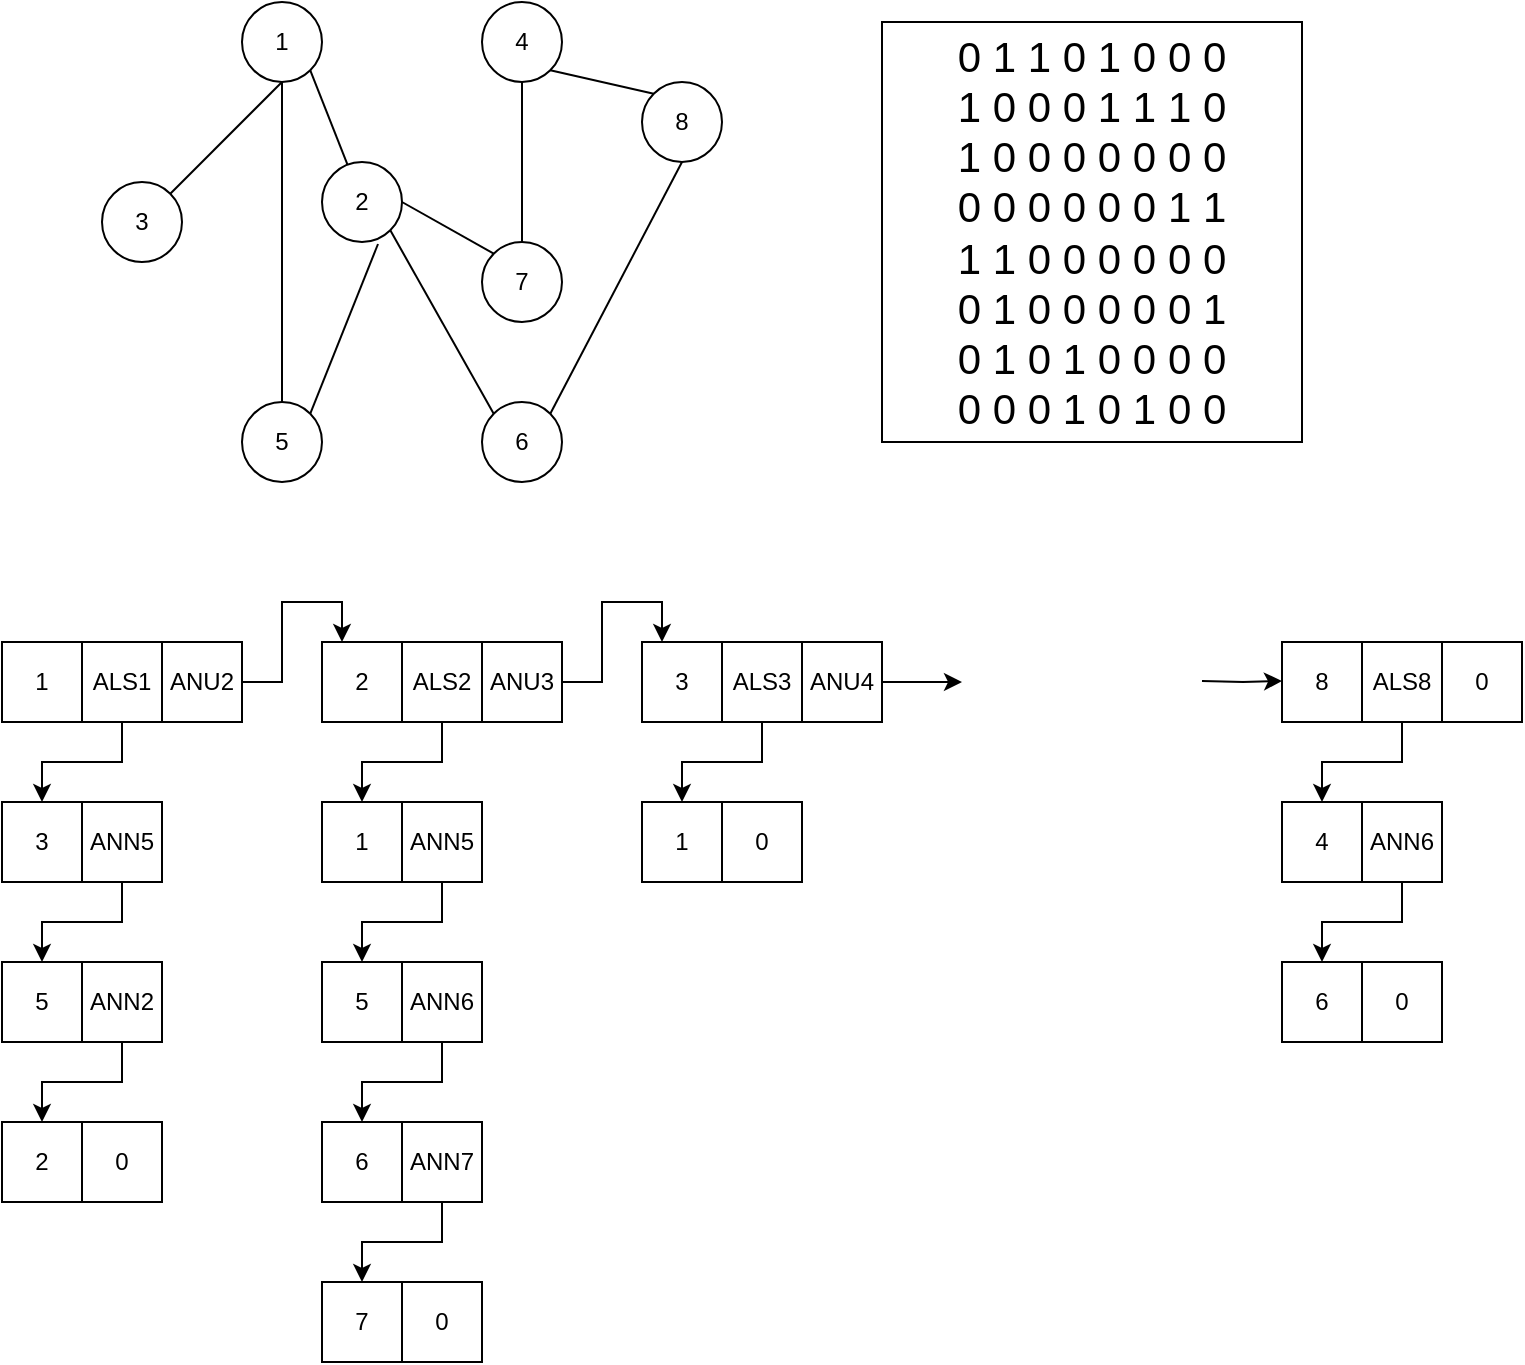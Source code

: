 <mxfile version="14.7.2" type="device"><diagram id="DfUvz8OoIUbeTJqFWZLs" name="Page-1"><mxGraphModel dx="1102" dy="614" grid="1" gridSize="10" guides="1" tooltips="1" connect="1" arrows="1" fold="1" page="1" pageScale="1" pageWidth="850" pageHeight="1100" math="0" shadow="0"><root><mxCell id="0"/><mxCell id="1" parent="0"/><mxCell id="ih_4wtTCLsVxmKQ2RBKK-1" value="1" style="ellipse;whiteSpace=wrap;html=1;aspect=fixed;" vertex="1" parent="1"><mxGeometry x="160" y="80" width="40" height="40" as="geometry"/></mxCell><mxCell id="ih_4wtTCLsVxmKQ2RBKK-2" value="3" style="ellipse;whiteSpace=wrap;html=1;aspect=fixed;" vertex="1" parent="1"><mxGeometry x="90" y="170" width="40" height="40" as="geometry"/></mxCell><mxCell id="ih_4wtTCLsVxmKQ2RBKK-3" value="2" style="ellipse;whiteSpace=wrap;html=1;aspect=fixed;" vertex="1" parent="1"><mxGeometry x="200" y="160" width="40" height="40" as="geometry"/></mxCell><mxCell id="ih_4wtTCLsVxmKQ2RBKK-4" value="5" style="ellipse;whiteSpace=wrap;html=1;aspect=fixed;" vertex="1" parent="1"><mxGeometry x="160" y="280" width="40" height="40" as="geometry"/></mxCell><mxCell id="ih_4wtTCLsVxmKQ2RBKK-5" value="4" style="ellipse;whiteSpace=wrap;html=1;aspect=fixed;" vertex="1" parent="1"><mxGeometry x="280" y="80" width="40" height="40" as="geometry"/></mxCell><mxCell id="ih_4wtTCLsVxmKQ2RBKK-6" value="7" style="ellipse;whiteSpace=wrap;html=1;aspect=fixed;" vertex="1" parent="1"><mxGeometry x="280" y="200" width="40" height="40" as="geometry"/></mxCell><mxCell id="ih_4wtTCLsVxmKQ2RBKK-7" value="6" style="ellipse;whiteSpace=wrap;html=1;aspect=fixed;" vertex="1" parent="1"><mxGeometry x="280" y="280" width="40" height="40" as="geometry"/></mxCell><mxCell id="ih_4wtTCLsVxmKQ2RBKK-8" value="8" style="ellipse;whiteSpace=wrap;html=1;aspect=fixed;" vertex="1" parent="1"><mxGeometry x="360" y="120" width="40" height="40" as="geometry"/></mxCell><mxCell id="ih_4wtTCLsVxmKQ2RBKK-9" value="" style="endArrow=none;html=1;entryX=1;entryY=1;entryDx=0;entryDy=0;" edge="1" parent="1" source="ih_4wtTCLsVxmKQ2RBKK-3" target="ih_4wtTCLsVxmKQ2RBKK-1"><mxGeometry width="50" height="50" relative="1" as="geometry"><mxPoint x="400" y="340" as="sourcePoint"/><mxPoint x="450" y="290" as="targetPoint"/></mxGeometry></mxCell><mxCell id="ih_4wtTCLsVxmKQ2RBKK-10" value="" style="endArrow=none;html=1;entryX=0.5;entryY=1;entryDx=0;entryDy=0;exitX=1;exitY=0;exitDx=0;exitDy=0;" edge="1" parent="1" source="ih_4wtTCLsVxmKQ2RBKK-2" target="ih_4wtTCLsVxmKQ2RBKK-1"><mxGeometry width="50" height="50" relative="1" as="geometry"><mxPoint x="222.82" y="171.333" as="sourcePoint"/><mxPoint x="204.142" y="124.142" as="targetPoint"/></mxGeometry></mxCell><mxCell id="ih_4wtTCLsVxmKQ2RBKK-11" value="" style="endArrow=none;html=1;entryX=0.5;entryY=1;entryDx=0;entryDy=0;exitX=0.5;exitY=0;exitDx=0;exitDy=0;" edge="1" parent="1" source="ih_4wtTCLsVxmKQ2RBKK-4" target="ih_4wtTCLsVxmKQ2RBKK-1"><mxGeometry width="50" height="50" relative="1" as="geometry"><mxPoint x="232.82" y="181.333" as="sourcePoint"/><mxPoint x="214.142" y="134.142" as="targetPoint"/></mxGeometry></mxCell><mxCell id="ih_4wtTCLsVxmKQ2RBKK-12" value="" style="endArrow=none;html=1;entryX=0.7;entryY=1.025;entryDx=0;entryDy=0;entryPerimeter=0;exitX=1;exitY=0;exitDx=0;exitDy=0;" edge="1" parent="1" source="ih_4wtTCLsVxmKQ2RBKK-4" target="ih_4wtTCLsVxmKQ2RBKK-3"><mxGeometry width="50" height="50" relative="1" as="geometry"><mxPoint x="242.82" y="191.333" as="sourcePoint"/><mxPoint x="224.142" y="144.142" as="targetPoint"/></mxGeometry></mxCell><mxCell id="ih_4wtTCLsVxmKQ2RBKK-13" value="" style="endArrow=none;html=1;entryX=1;entryY=0.5;entryDx=0;entryDy=0;exitX=0;exitY=0;exitDx=0;exitDy=0;" edge="1" parent="1" source="ih_4wtTCLsVxmKQ2RBKK-6" target="ih_4wtTCLsVxmKQ2RBKK-3"><mxGeometry width="50" height="50" relative="1" as="geometry"><mxPoint x="252.82" y="201.333" as="sourcePoint"/><mxPoint x="234.142" y="154.142" as="targetPoint"/></mxGeometry></mxCell><mxCell id="ih_4wtTCLsVxmKQ2RBKK-14" value="" style="endArrow=none;html=1;entryX=1;entryY=1;entryDx=0;entryDy=0;exitX=0;exitY=0;exitDx=0;exitDy=0;" edge="1" parent="1" source="ih_4wtTCLsVxmKQ2RBKK-7" target="ih_4wtTCLsVxmKQ2RBKK-3"><mxGeometry width="50" height="50" relative="1" as="geometry"><mxPoint x="262.82" y="211.333" as="sourcePoint"/><mxPoint x="244.142" y="164.142" as="targetPoint"/></mxGeometry></mxCell><mxCell id="ih_4wtTCLsVxmKQ2RBKK-15" value="" style="endArrow=none;html=1;entryX=0.5;entryY=1;entryDx=0;entryDy=0;exitX=0.5;exitY=0;exitDx=0;exitDy=0;" edge="1" parent="1" source="ih_4wtTCLsVxmKQ2RBKK-6" target="ih_4wtTCLsVxmKQ2RBKK-5"><mxGeometry width="50" height="50" relative="1" as="geometry"><mxPoint x="272.82" y="221.333" as="sourcePoint"/><mxPoint x="254.142" y="174.142" as="targetPoint"/></mxGeometry></mxCell><mxCell id="ih_4wtTCLsVxmKQ2RBKK-16" value="" style="endArrow=none;html=1;entryX=1;entryY=1;entryDx=0;entryDy=0;exitX=0;exitY=0;exitDx=0;exitDy=0;" edge="1" parent="1" source="ih_4wtTCLsVxmKQ2RBKK-8" target="ih_4wtTCLsVxmKQ2RBKK-5"><mxGeometry width="50" height="50" relative="1" as="geometry"><mxPoint x="282.82" y="231.333" as="sourcePoint"/><mxPoint x="264.142" y="184.142" as="targetPoint"/></mxGeometry></mxCell><mxCell id="ih_4wtTCLsVxmKQ2RBKK-17" value="" style="endArrow=none;html=1;entryX=0.5;entryY=1;entryDx=0;entryDy=0;exitX=1;exitY=0;exitDx=0;exitDy=0;" edge="1" parent="1" source="ih_4wtTCLsVxmKQ2RBKK-7" target="ih_4wtTCLsVxmKQ2RBKK-8"><mxGeometry width="50" height="50" relative="1" as="geometry"><mxPoint x="292.82" y="241.333" as="sourcePoint"/><mxPoint x="274.142" y="194.142" as="targetPoint"/></mxGeometry></mxCell><mxCell id="ih_4wtTCLsVxmKQ2RBKK-18" value="&lt;font style=&quot;font-size: 21px&quot;&gt;0 1 1 0 1 0 0 0&lt;br&gt;1 0 0 0 1 1 1 0&lt;br&gt;1 0 0 0 0 0 0 0&lt;br&gt;0 0 0 0 0 0 1 1&lt;br&gt;1 1 0 0 0 0 0 0&lt;br&gt;0 1 0 0 0 0 0 1&lt;br&gt;0 1 0 1 0 0 0 0&lt;br&gt;0 0 0 1 0 1 0 0&lt;br&gt;&lt;/font&gt;" style="whiteSpace=wrap;html=1;aspect=fixed;" vertex="1" parent="1"><mxGeometry x="480" y="90" width="210" height="210" as="geometry"/></mxCell><mxCell id="ih_4wtTCLsVxmKQ2RBKK-19" value="1" style="whiteSpace=wrap;html=1;aspect=fixed;" vertex="1" parent="1"><mxGeometry x="40" y="400" width="40" height="40" as="geometry"/></mxCell><mxCell id="ih_4wtTCLsVxmKQ2RBKK-41" style="edgeStyle=orthogonalEdgeStyle;rounded=0;orthogonalLoop=1;jettySize=auto;html=1;exitX=0.5;exitY=1;exitDx=0;exitDy=0;entryX=0.5;entryY=0;entryDx=0;entryDy=0;" edge="1" parent="1" source="ih_4wtTCLsVxmKQ2RBKK-20" target="ih_4wtTCLsVxmKQ2RBKK-35"><mxGeometry relative="1" as="geometry"/></mxCell><mxCell id="ih_4wtTCLsVxmKQ2RBKK-20" value="ALS1" style="whiteSpace=wrap;html=1;aspect=fixed;" vertex="1" parent="1"><mxGeometry x="80" y="400" width="40" height="40" as="geometry"/></mxCell><mxCell id="ih_4wtTCLsVxmKQ2RBKK-31" style="edgeStyle=orthogonalEdgeStyle;rounded=0;orthogonalLoop=1;jettySize=auto;html=1;entryX=0.25;entryY=0;entryDx=0;entryDy=0;" edge="1" parent="1" source="ih_4wtTCLsVxmKQ2RBKK-21" target="ih_4wtTCLsVxmKQ2RBKK-22"><mxGeometry relative="1" as="geometry"/></mxCell><mxCell id="ih_4wtTCLsVxmKQ2RBKK-21" value="ANU2" style="whiteSpace=wrap;html=1;aspect=fixed;" vertex="1" parent="1"><mxGeometry x="120" y="400" width="40" height="40" as="geometry"/></mxCell><mxCell id="ih_4wtTCLsVxmKQ2RBKK-22" value="2" style="whiteSpace=wrap;html=1;aspect=fixed;" vertex="1" parent="1"><mxGeometry x="200" y="400" width="40" height="40" as="geometry"/></mxCell><mxCell id="ih_4wtTCLsVxmKQ2RBKK-54" style="edgeStyle=orthogonalEdgeStyle;rounded=0;orthogonalLoop=1;jettySize=auto;html=1;exitX=0.5;exitY=1;exitDx=0;exitDy=0;entryX=0.5;entryY=0;entryDx=0;entryDy=0;" edge="1" parent="1" source="ih_4wtTCLsVxmKQ2RBKK-23" target="ih_4wtTCLsVxmKQ2RBKK-44"><mxGeometry relative="1" as="geometry"/></mxCell><mxCell id="ih_4wtTCLsVxmKQ2RBKK-23" value="ALS2" style="whiteSpace=wrap;html=1;aspect=fixed;" vertex="1" parent="1"><mxGeometry x="240" y="400" width="40" height="40" as="geometry"/></mxCell><mxCell id="ih_4wtTCLsVxmKQ2RBKK-32" style="edgeStyle=orthogonalEdgeStyle;rounded=0;orthogonalLoop=1;jettySize=auto;html=1;entryX=0.25;entryY=0;entryDx=0;entryDy=0;" edge="1" parent="1" source="ih_4wtTCLsVxmKQ2RBKK-24" target="ih_4wtTCLsVxmKQ2RBKK-25"><mxGeometry relative="1" as="geometry"/></mxCell><mxCell id="ih_4wtTCLsVxmKQ2RBKK-24" value="ANU3" style="whiteSpace=wrap;html=1;aspect=fixed;" vertex="1" parent="1"><mxGeometry x="280" y="400" width="40" height="40" as="geometry"/></mxCell><mxCell id="ih_4wtTCLsVxmKQ2RBKK-25" value="3" style="whiteSpace=wrap;html=1;aspect=fixed;" vertex="1" parent="1"><mxGeometry x="360" y="400" width="40" height="40" as="geometry"/></mxCell><mxCell id="ih_4wtTCLsVxmKQ2RBKK-59" style="edgeStyle=orthogonalEdgeStyle;rounded=0;orthogonalLoop=1;jettySize=auto;html=1;exitX=0.5;exitY=1;exitDx=0;exitDy=0;entryX=0.5;entryY=0;entryDx=0;entryDy=0;" edge="1" parent="1" source="ih_4wtTCLsVxmKQ2RBKK-26" target="ih_4wtTCLsVxmKQ2RBKK-57"><mxGeometry relative="1" as="geometry"/></mxCell><mxCell id="ih_4wtTCLsVxmKQ2RBKK-26" value="ALS3" style="whiteSpace=wrap;html=1;aspect=fixed;" vertex="1" parent="1"><mxGeometry x="400" y="400" width="40" height="40" as="geometry"/></mxCell><mxCell id="ih_4wtTCLsVxmKQ2RBKK-33" style="edgeStyle=orthogonalEdgeStyle;rounded=0;orthogonalLoop=1;jettySize=auto;html=1;" edge="1" parent="1" source="ih_4wtTCLsVxmKQ2RBKK-27"><mxGeometry relative="1" as="geometry"><mxPoint x="520" y="420" as="targetPoint"/></mxGeometry></mxCell><mxCell id="ih_4wtTCLsVxmKQ2RBKK-27" value="ANU4" style="whiteSpace=wrap;html=1;aspect=fixed;" vertex="1" parent="1"><mxGeometry x="440" y="400" width="40" height="40" as="geometry"/></mxCell><mxCell id="ih_4wtTCLsVxmKQ2RBKK-28" value="8" style="whiteSpace=wrap;html=1;aspect=fixed;" vertex="1" parent="1"><mxGeometry x="680" y="400" width="40" height="40" as="geometry"/></mxCell><mxCell id="ih_4wtTCLsVxmKQ2RBKK-65" style="edgeStyle=orthogonalEdgeStyle;rounded=0;orthogonalLoop=1;jettySize=auto;html=1;exitX=0.5;exitY=1;exitDx=0;exitDy=0;entryX=0.5;entryY=0;entryDx=0;entryDy=0;" edge="1" parent="1" source="ih_4wtTCLsVxmKQ2RBKK-29" target="ih_4wtTCLsVxmKQ2RBKK-60"><mxGeometry relative="1" as="geometry"/></mxCell><mxCell id="ih_4wtTCLsVxmKQ2RBKK-29" value="ALS8" style="whiteSpace=wrap;html=1;aspect=fixed;" vertex="1" parent="1"><mxGeometry x="720" y="400" width="40" height="40" as="geometry"/></mxCell><mxCell id="ih_4wtTCLsVxmKQ2RBKK-30" value="0" style="whiteSpace=wrap;html=1;aspect=fixed;" vertex="1" parent="1"><mxGeometry x="760" y="400" width="40" height="40" as="geometry"/></mxCell><mxCell id="ih_4wtTCLsVxmKQ2RBKK-34" style="edgeStyle=orthogonalEdgeStyle;rounded=0;orthogonalLoop=1;jettySize=auto;html=1;" edge="1" parent="1"><mxGeometry relative="1" as="geometry"><mxPoint x="680" y="419.5" as="targetPoint"/><mxPoint x="640" y="419.5" as="sourcePoint"/></mxGeometry></mxCell><mxCell id="ih_4wtTCLsVxmKQ2RBKK-35" value="3" style="whiteSpace=wrap;html=1;aspect=fixed;" vertex="1" parent="1"><mxGeometry x="40" y="480" width="40" height="40" as="geometry"/></mxCell><mxCell id="ih_4wtTCLsVxmKQ2RBKK-42" style="edgeStyle=orthogonalEdgeStyle;rounded=0;orthogonalLoop=1;jettySize=auto;html=1;exitX=0.5;exitY=1;exitDx=0;exitDy=0;entryX=0.5;entryY=0;entryDx=0;entryDy=0;" edge="1" parent="1" source="ih_4wtTCLsVxmKQ2RBKK-36" target="ih_4wtTCLsVxmKQ2RBKK-37"><mxGeometry relative="1" as="geometry"/></mxCell><mxCell id="ih_4wtTCLsVxmKQ2RBKK-36" value="ANN5" style="whiteSpace=wrap;html=1;aspect=fixed;" vertex="1" parent="1"><mxGeometry x="80" y="480" width="40" height="40" as="geometry"/></mxCell><mxCell id="ih_4wtTCLsVxmKQ2RBKK-37" value="5" style="whiteSpace=wrap;html=1;aspect=fixed;" vertex="1" parent="1"><mxGeometry x="40" y="560" width="40" height="40" as="geometry"/></mxCell><mxCell id="ih_4wtTCLsVxmKQ2RBKK-43" style="edgeStyle=orthogonalEdgeStyle;rounded=0;orthogonalLoop=1;jettySize=auto;html=1;exitX=0.5;exitY=1;exitDx=0;exitDy=0;entryX=0.5;entryY=0;entryDx=0;entryDy=0;" edge="1" parent="1" source="ih_4wtTCLsVxmKQ2RBKK-38" target="ih_4wtTCLsVxmKQ2RBKK-39"><mxGeometry relative="1" as="geometry"/></mxCell><mxCell id="ih_4wtTCLsVxmKQ2RBKK-38" value="ANN2" style="whiteSpace=wrap;html=1;aspect=fixed;" vertex="1" parent="1"><mxGeometry x="80" y="560" width="40" height="40" as="geometry"/></mxCell><mxCell id="ih_4wtTCLsVxmKQ2RBKK-39" value="2" style="whiteSpace=wrap;html=1;aspect=fixed;" vertex="1" parent="1"><mxGeometry x="40" y="640" width="40" height="40" as="geometry"/></mxCell><mxCell id="ih_4wtTCLsVxmKQ2RBKK-40" value="0" style="whiteSpace=wrap;html=1;aspect=fixed;" vertex="1" parent="1"><mxGeometry x="80" y="640" width="40" height="40" as="geometry"/></mxCell><mxCell id="ih_4wtTCLsVxmKQ2RBKK-44" value="1" style="whiteSpace=wrap;html=1;aspect=fixed;" vertex="1" parent="1"><mxGeometry x="200" y="480" width="40" height="40" as="geometry"/></mxCell><mxCell id="ih_4wtTCLsVxmKQ2RBKK-45" style="edgeStyle=orthogonalEdgeStyle;rounded=0;orthogonalLoop=1;jettySize=auto;html=1;exitX=0.5;exitY=1;exitDx=0;exitDy=0;entryX=0.5;entryY=0;entryDx=0;entryDy=0;" edge="1" parent="1" source="ih_4wtTCLsVxmKQ2RBKK-46" target="ih_4wtTCLsVxmKQ2RBKK-47"><mxGeometry relative="1" as="geometry"/></mxCell><mxCell id="ih_4wtTCLsVxmKQ2RBKK-46" value="ANN5" style="whiteSpace=wrap;html=1;aspect=fixed;" vertex="1" parent="1"><mxGeometry x="240" y="480" width="40" height="40" as="geometry"/></mxCell><mxCell id="ih_4wtTCLsVxmKQ2RBKK-47" value="5" style="whiteSpace=wrap;html=1;aspect=fixed;" vertex="1" parent="1"><mxGeometry x="200" y="560" width="40" height="40" as="geometry"/></mxCell><mxCell id="ih_4wtTCLsVxmKQ2RBKK-48" style="edgeStyle=orthogonalEdgeStyle;rounded=0;orthogonalLoop=1;jettySize=auto;html=1;exitX=0.5;exitY=1;exitDx=0;exitDy=0;entryX=0.5;entryY=0;entryDx=0;entryDy=0;" edge="1" parent="1" source="ih_4wtTCLsVxmKQ2RBKK-49" target="ih_4wtTCLsVxmKQ2RBKK-50"><mxGeometry relative="1" as="geometry"/></mxCell><mxCell id="ih_4wtTCLsVxmKQ2RBKK-49" value="ANN6" style="whiteSpace=wrap;html=1;aspect=fixed;" vertex="1" parent="1"><mxGeometry x="240" y="560" width="40" height="40" as="geometry"/></mxCell><mxCell id="ih_4wtTCLsVxmKQ2RBKK-50" value="6" style="whiteSpace=wrap;html=1;aspect=fixed;" vertex="1" parent="1"><mxGeometry x="200" y="640" width="40" height="40" as="geometry"/></mxCell><mxCell id="ih_4wtTCLsVxmKQ2RBKK-56" style="edgeStyle=orthogonalEdgeStyle;rounded=0;orthogonalLoop=1;jettySize=auto;html=1;exitX=0.5;exitY=1;exitDx=0;exitDy=0;entryX=0.5;entryY=0;entryDx=0;entryDy=0;" edge="1" parent="1" source="ih_4wtTCLsVxmKQ2RBKK-51" target="ih_4wtTCLsVxmKQ2RBKK-52"><mxGeometry relative="1" as="geometry"/></mxCell><mxCell id="ih_4wtTCLsVxmKQ2RBKK-51" value="ANN7" style="whiteSpace=wrap;html=1;aspect=fixed;" vertex="1" parent="1"><mxGeometry x="240" y="640" width="40" height="40" as="geometry"/></mxCell><mxCell id="ih_4wtTCLsVxmKQ2RBKK-52" value="7" style="whiteSpace=wrap;html=1;aspect=fixed;" vertex="1" parent="1"><mxGeometry x="200" y="720" width="40" height="40" as="geometry"/></mxCell><mxCell id="ih_4wtTCLsVxmKQ2RBKK-53" value="0" style="whiteSpace=wrap;html=1;aspect=fixed;" vertex="1" parent="1"><mxGeometry x="240" y="720" width="40" height="40" as="geometry"/></mxCell><mxCell id="ih_4wtTCLsVxmKQ2RBKK-57" value="1" style="whiteSpace=wrap;html=1;aspect=fixed;" vertex="1" parent="1"><mxGeometry x="360" y="480" width="40" height="40" as="geometry"/></mxCell><mxCell id="ih_4wtTCLsVxmKQ2RBKK-58" value="0" style="whiteSpace=wrap;html=1;aspect=fixed;" vertex="1" parent="1"><mxGeometry x="400" y="480" width="40" height="40" as="geometry"/></mxCell><mxCell id="ih_4wtTCLsVxmKQ2RBKK-60" value="4" style="whiteSpace=wrap;html=1;aspect=fixed;" vertex="1" parent="1"><mxGeometry x="680" y="480" width="40" height="40" as="geometry"/></mxCell><mxCell id="ih_4wtTCLsVxmKQ2RBKK-61" style="edgeStyle=orthogonalEdgeStyle;rounded=0;orthogonalLoop=1;jettySize=auto;html=1;exitX=0.5;exitY=1;exitDx=0;exitDy=0;entryX=0.5;entryY=0;entryDx=0;entryDy=0;" edge="1" parent="1" source="ih_4wtTCLsVxmKQ2RBKK-62" target="ih_4wtTCLsVxmKQ2RBKK-63"><mxGeometry relative="1" as="geometry"/></mxCell><mxCell id="ih_4wtTCLsVxmKQ2RBKK-62" value="ANN6" style="whiteSpace=wrap;html=1;aspect=fixed;" vertex="1" parent="1"><mxGeometry x="720" y="480" width="40" height="40" as="geometry"/></mxCell><mxCell id="ih_4wtTCLsVxmKQ2RBKK-63" value="6" style="whiteSpace=wrap;html=1;aspect=fixed;" vertex="1" parent="1"><mxGeometry x="680" y="560" width="40" height="40" as="geometry"/></mxCell><mxCell id="ih_4wtTCLsVxmKQ2RBKK-64" value="0" style="whiteSpace=wrap;html=1;aspect=fixed;" vertex="1" parent="1"><mxGeometry x="720" y="560" width="40" height="40" as="geometry"/></mxCell></root></mxGraphModel></diagram></mxfile>